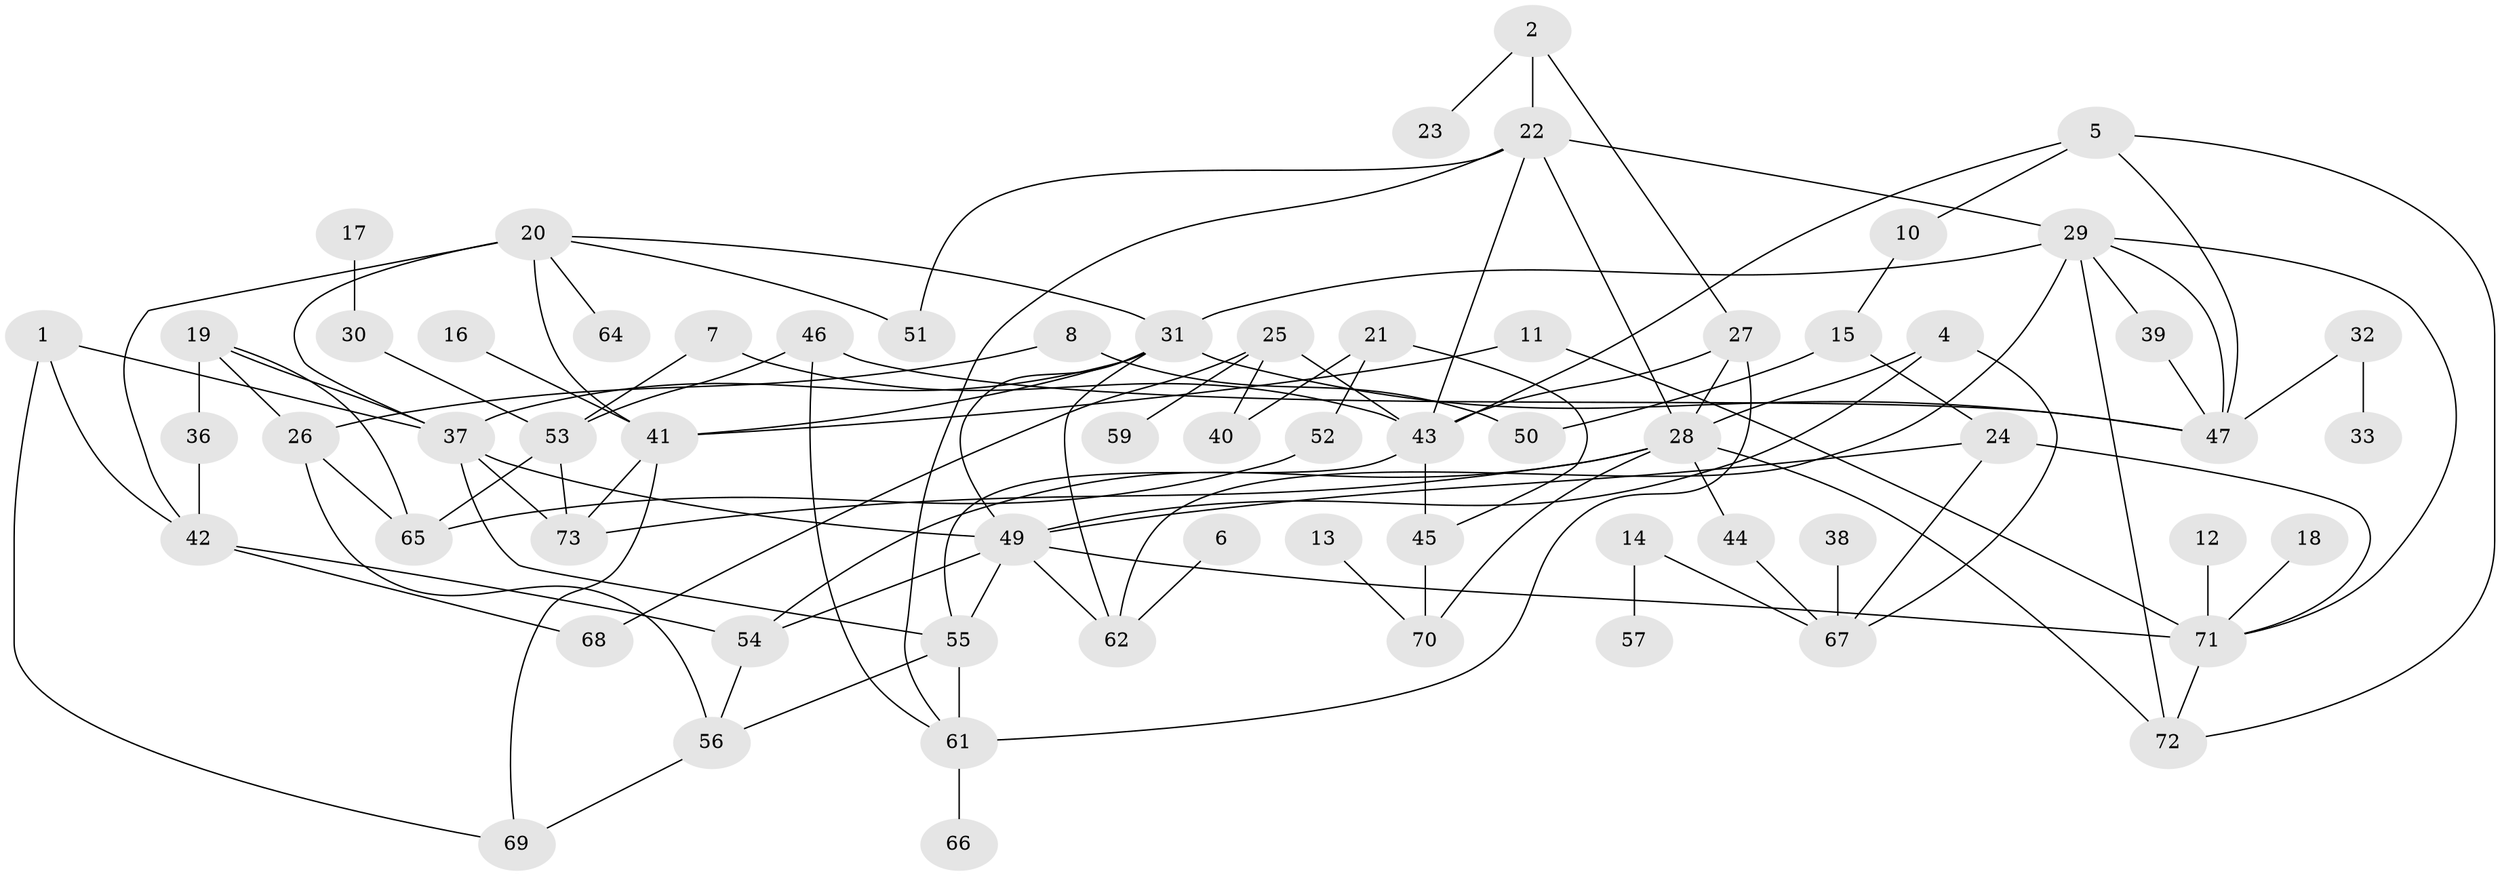// original degree distribution, {4: 0.11643835616438356, 3: 0.273972602739726, 1: 0.2191780821917808, 2: 0.23972602739726026, 6: 0.0410958904109589, 5: 0.0684931506849315, 0: 0.0410958904109589}
// Generated by graph-tools (version 1.1) at 2025/00/03/09/25 03:00:43]
// undirected, 65 vertices, 109 edges
graph export_dot {
graph [start="1"]
  node [color=gray90,style=filled];
  1;
  2;
  4;
  5;
  6;
  7;
  8;
  10;
  11;
  12;
  13;
  14;
  15;
  16;
  17;
  18;
  19;
  20;
  21;
  22;
  23;
  24;
  25;
  26;
  27;
  28;
  29;
  30;
  31;
  32;
  33;
  36;
  37;
  38;
  39;
  40;
  41;
  42;
  43;
  44;
  45;
  46;
  47;
  49;
  50;
  51;
  52;
  53;
  54;
  55;
  56;
  57;
  59;
  61;
  62;
  64;
  65;
  66;
  67;
  68;
  69;
  70;
  71;
  72;
  73;
  1 -- 37 [weight=1.0];
  1 -- 42 [weight=1.0];
  1 -- 69 [weight=1.0];
  2 -- 22 [weight=1.0];
  2 -- 23 [weight=1.0];
  2 -- 27 [weight=1.0];
  4 -- 28 [weight=1.0];
  4 -- 49 [weight=1.0];
  4 -- 67 [weight=1.0];
  5 -- 10 [weight=1.0];
  5 -- 43 [weight=1.0];
  5 -- 47 [weight=1.0];
  5 -- 72 [weight=1.0];
  6 -- 62 [weight=1.0];
  7 -- 43 [weight=1.0];
  7 -- 53 [weight=1.0];
  8 -- 26 [weight=1.0];
  8 -- 50 [weight=1.0];
  10 -- 15 [weight=1.0];
  11 -- 41 [weight=1.0];
  11 -- 71 [weight=1.0];
  12 -- 71 [weight=1.0];
  13 -- 70 [weight=1.0];
  14 -- 57 [weight=1.0];
  14 -- 67 [weight=1.0];
  15 -- 24 [weight=1.0];
  15 -- 50 [weight=1.0];
  16 -- 41 [weight=1.0];
  17 -- 30 [weight=1.0];
  18 -- 71 [weight=1.0];
  19 -- 26 [weight=1.0];
  19 -- 36 [weight=1.0];
  19 -- 37 [weight=1.0];
  19 -- 65 [weight=1.0];
  20 -- 31 [weight=1.0];
  20 -- 37 [weight=2.0];
  20 -- 41 [weight=3.0];
  20 -- 42 [weight=1.0];
  20 -- 51 [weight=1.0];
  20 -- 64 [weight=1.0];
  21 -- 40 [weight=1.0];
  21 -- 45 [weight=1.0];
  21 -- 52 [weight=1.0];
  22 -- 28 [weight=1.0];
  22 -- 29 [weight=1.0];
  22 -- 43 [weight=1.0];
  22 -- 51 [weight=1.0];
  22 -- 61 [weight=1.0];
  24 -- 49 [weight=1.0];
  24 -- 67 [weight=1.0];
  24 -- 71 [weight=1.0];
  25 -- 40 [weight=1.0];
  25 -- 43 [weight=1.0];
  25 -- 59 [weight=1.0];
  25 -- 68 [weight=1.0];
  26 -- 56 [weight=1.0];
  26 -- 65 [weight=1.0];
  27 -- 28 [weight=1.0];
  27 -- 43 [weight=1.0];
  27 -- 61 [weight=1.0];
  28 -- 44 [weight=1.0];
  28 -- 54 [weight=1.0];
  28 -- 70 [weight=1.0];
  28 -- 72 [weight=1.0];
  28 -- 73 [weight=1.0];
  29 -- 31 [weight=1.0];
  29 -- 39 [weight=1.0];
  29 -- 47 [weight=1.0];
  29 -- 62 [weight=1.0];
  29 -- 71 [weight=1.0];
  29 -- 72 [weight=1.0];
  30 -- 53 [weight=1.0];
  31 -- 37 [weight=1.0];
  31 -- 41 [weight=1.0];
  31 -- 47 [weight=1.0];
  31 -- 49 [weight=1.0];
  31 -- 62 [weight=1.0];
  32 -- 33 [weight=1.0];
  32 -- 47 [weight=1.0];
  36 -- 42 [weight=1.0];
  37 -- 49 [weight=1.0];
  37 -- 55 [weight=1.0];
  37 -- 73 [weight=1.0];
  38 -- 67 [weight=1.0];
  39 -- 47 [weight=1.0];
  41 -- 69 [weight=1.0];
  41 -- 73 [weight=1.0];
  42 -- 54 [weight=1.0];
  42 -- 68 [weight=1.0];
  43 -- 45 [weight=1.0];
  43 -- 55 [weight=1.0];
  44 -- 67 [weight=1.0];
  45 -- 70 [weight=1.0];
  46 -- 47 [weight=1.0];
  46 -- 53 [weight=1.0];
  46 -- 61 [weight=1.0];
  49 -- 54 [weight=1.0];
  49 -- 55 [weight=1.0];
  49 -- 62 [weight=1.0];
  49 -- 71 [weight=1.0];
  52 -- 65 [weight=1.0];
  53 -- 65 [weight=1.0];
  53 -- 73 [weight=1.0];
  54 -- 56 [weight=1.0];
  55 -- 56 [weight=1.0];
  55 -- 61 [weight=2.0];
  56 -- 69 [weight=1.0];
  61 -- 66 [weight=1.0];
  71 -- 72 [weight=1.0];
}
